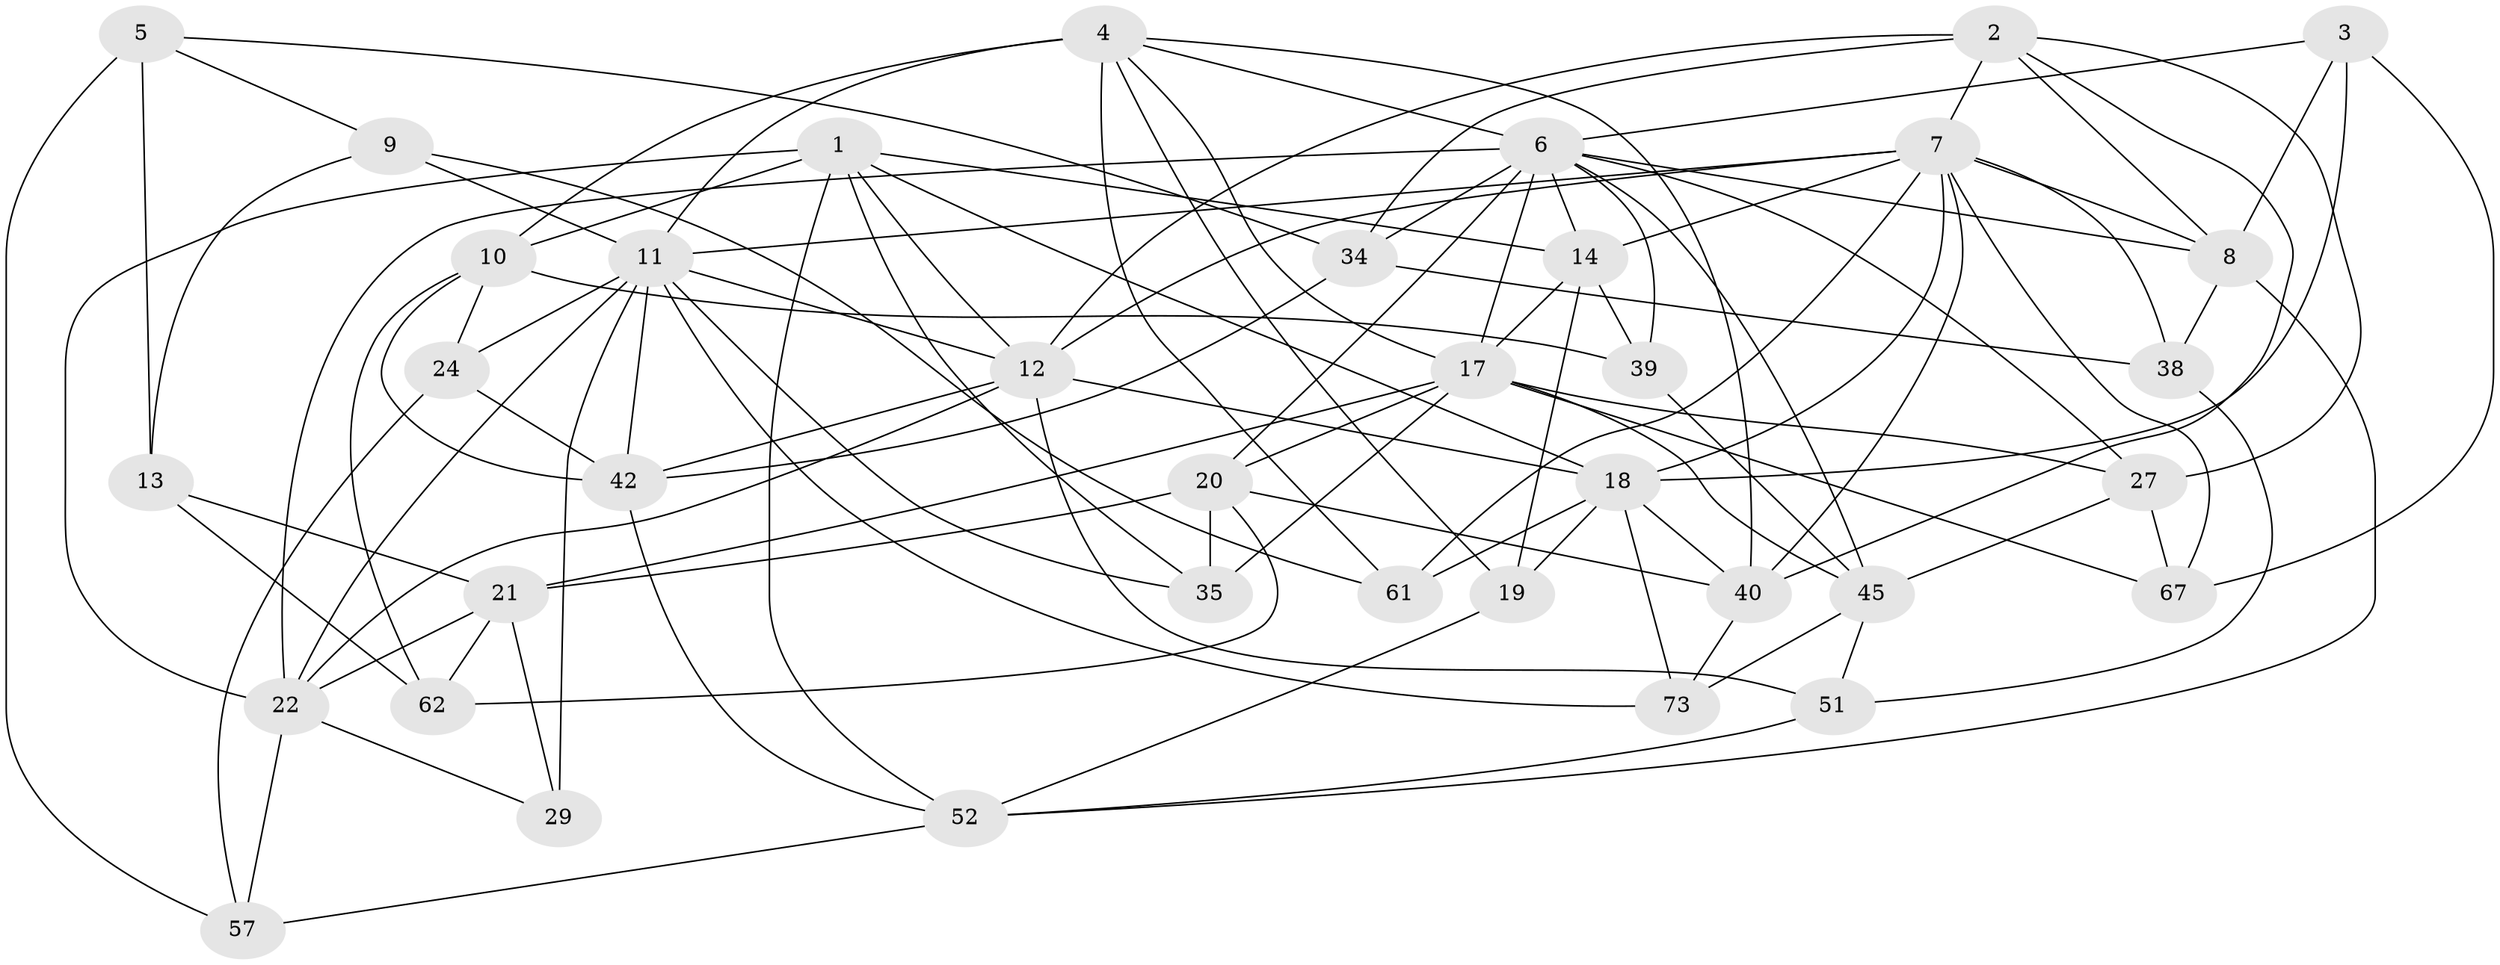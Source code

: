 // original degree distribution, {4: 1.0}
// Generated by graph-tools (version 1.1) at 2025/16/03/09/25 04:16:34]
// undirected, 37 vertices, 105 edges
graph export_dot {
graph [start="1"]
  node [color=gray90,style=filled];
  1 [super="+15"];
  2 [super="+26"];
  3;
  4 [super="+68+69"];
  5;
  6 [super="+30+37+28"];
  7 [super="+23+25"];
  8 [super="+74"];
  9;
  10 [super="+63"];
  11 [super="+36+50+46"];
  12 [super="+16"];
  13;
  14 [super="+72"];
  17 [super="+43+41+75"];
  18 [super="+32"];
  19;
  20 [super="+59"];
  21 [super="+49"];
  22 [super="+33"];
  24;
  27 [super="+53"];
  29;
  34 [super="+47"];
  35;
  38;
  39;
  40 [super="+64"];
  42 [super="+54"];
  45 [super="+66"];
  51;
  52 [super="+70"];
  57;
  61 [super="+71"];
  62;
  67;
  73;
  1 -- 10;
  1 -- 18;
  1 -- 12;
  1 -- 35;
  1 -- 52;
  1 -- 22 [weight=2];
  1 -- 14;
  2 -- 8;
  2 -- 34;
  2 -- 7;
  2 -- 27;
  2 -- 40;
  2 -- 12;
  3 -- 67;
  3 -- 8;
  3 -- 18;
  3 -- 6;
  4 -- 17;
  4 -- 11 [weight=2];
  4 -- 19;
  4 -- 6;
  4 -- 40;
  4 -- 61;
  4 -- 10;
  5 -- 13;
  5 -- 57;
  5 -- 9;
  5 -- 34;
  6 -- 20;
  6 -- 14;
  6 -- 45;
  6 -- 8;
  6 -- 27;
  6 -- 39;
  6 -- 34 [weight=2];
  6 -- 22;
  6 -- 17;
  7 -- 12;
  7 -- 67;
  7 -- 38;
  7 -- 8;
  7 -- 61 [weight=3];
  7 -- 18;
  7 -- 14;
  7 -- 11;
  7 -- 40;
  8 -- 52;
  8 -- 38;
  9 -- 13;
  9 -- 61;
  9 -- 11;
  10 -- 39;
  10 -- 42;
  10 -- 24;
  10 -- 62;
  11 -- 29 [weight=2];
  11 -- 24;
  11 -- 35;
  11 -- 42;
  11 -- 12;
  11 -- 22;
  11 -- 73;
  12 -- 22;
  12 -- 18;
  12 -- 51;
  12 -- 42;
  13 -- 62;
  13 -- 21;
  14 -- 19;
  14 -- 17;
  14 -- 39;
  17 -- 67;
  17 -- 45;
  17 -- 35;
  17 -- 20;
  17 -- 21;
  17 -- 27 [weight=2];
  18 -- 19;
  18 -- 61;
  18 -- 73;
  18 -- 40;
  19 -- 52;
  20 -- 40;
  20 -- 62;
  20 -- 35;
  20 -- 21;
  21 -- 62;
  21 -- 29;
  21 -- 22;
  22 -- 57;
  22 -- 29;
  24 -- 57;
  24 -- 42;
  27 -- 45;
  27 -- 67;
  34 -- 38;
  34 -- 42;
  38 -- 51;
  39 -- 45;
  40 -- 73;
  42 -- 52;
  45 -- 73;
  45 -- 51;
  51 -- 52;
  52 -- 57;
}
